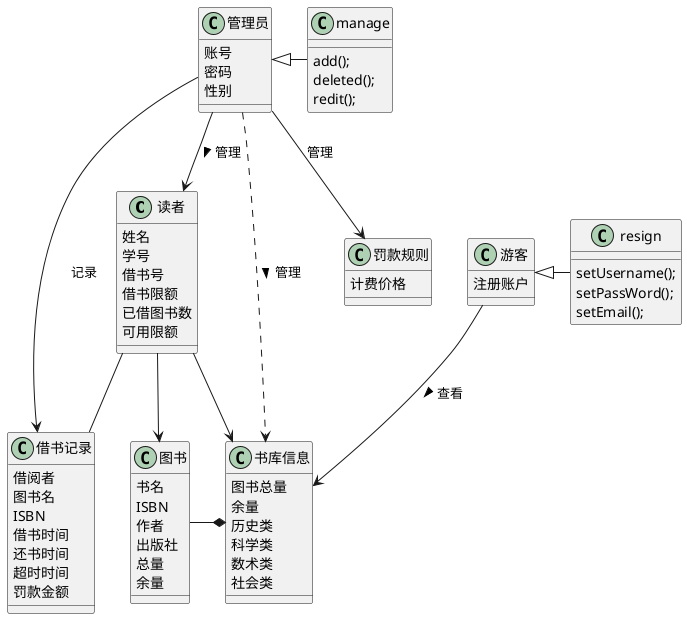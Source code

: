 @startuml
class 读者{
姓名
学号
借书号
借书限额
已借图书数
可用限额
}

class 管理员{
账号
密码
性别
}

class 游客{
 注册账户
}

class 书库信息{
图书总量
余量
历史类
科学类
数术类
社会类
}
class 图书{
书名
ISBN
作者
出版社
总量
余量
}
class 借书记录{
借阅者
图书名
ISBN
借书时间
还书时间
超时时间
罚款金额
}
class 罚款规则{
计费价格
}

管理员 --> 读者 : 管理 >
管理员 ..> 书库信息 :管理 >
管理员->借书记录:记录
管理员-->罚款规则:管理
读者-->图书
读者->书库信息
读者--借书记录
游客-->书库信息:查看 >
图书-*书库信息
管理员<|- manage
object manage{
add();
deleted();
redit();
}
游客<|- resign
object resign{
setUsername();
setPassWord();
setEmail();
}

@enduml

